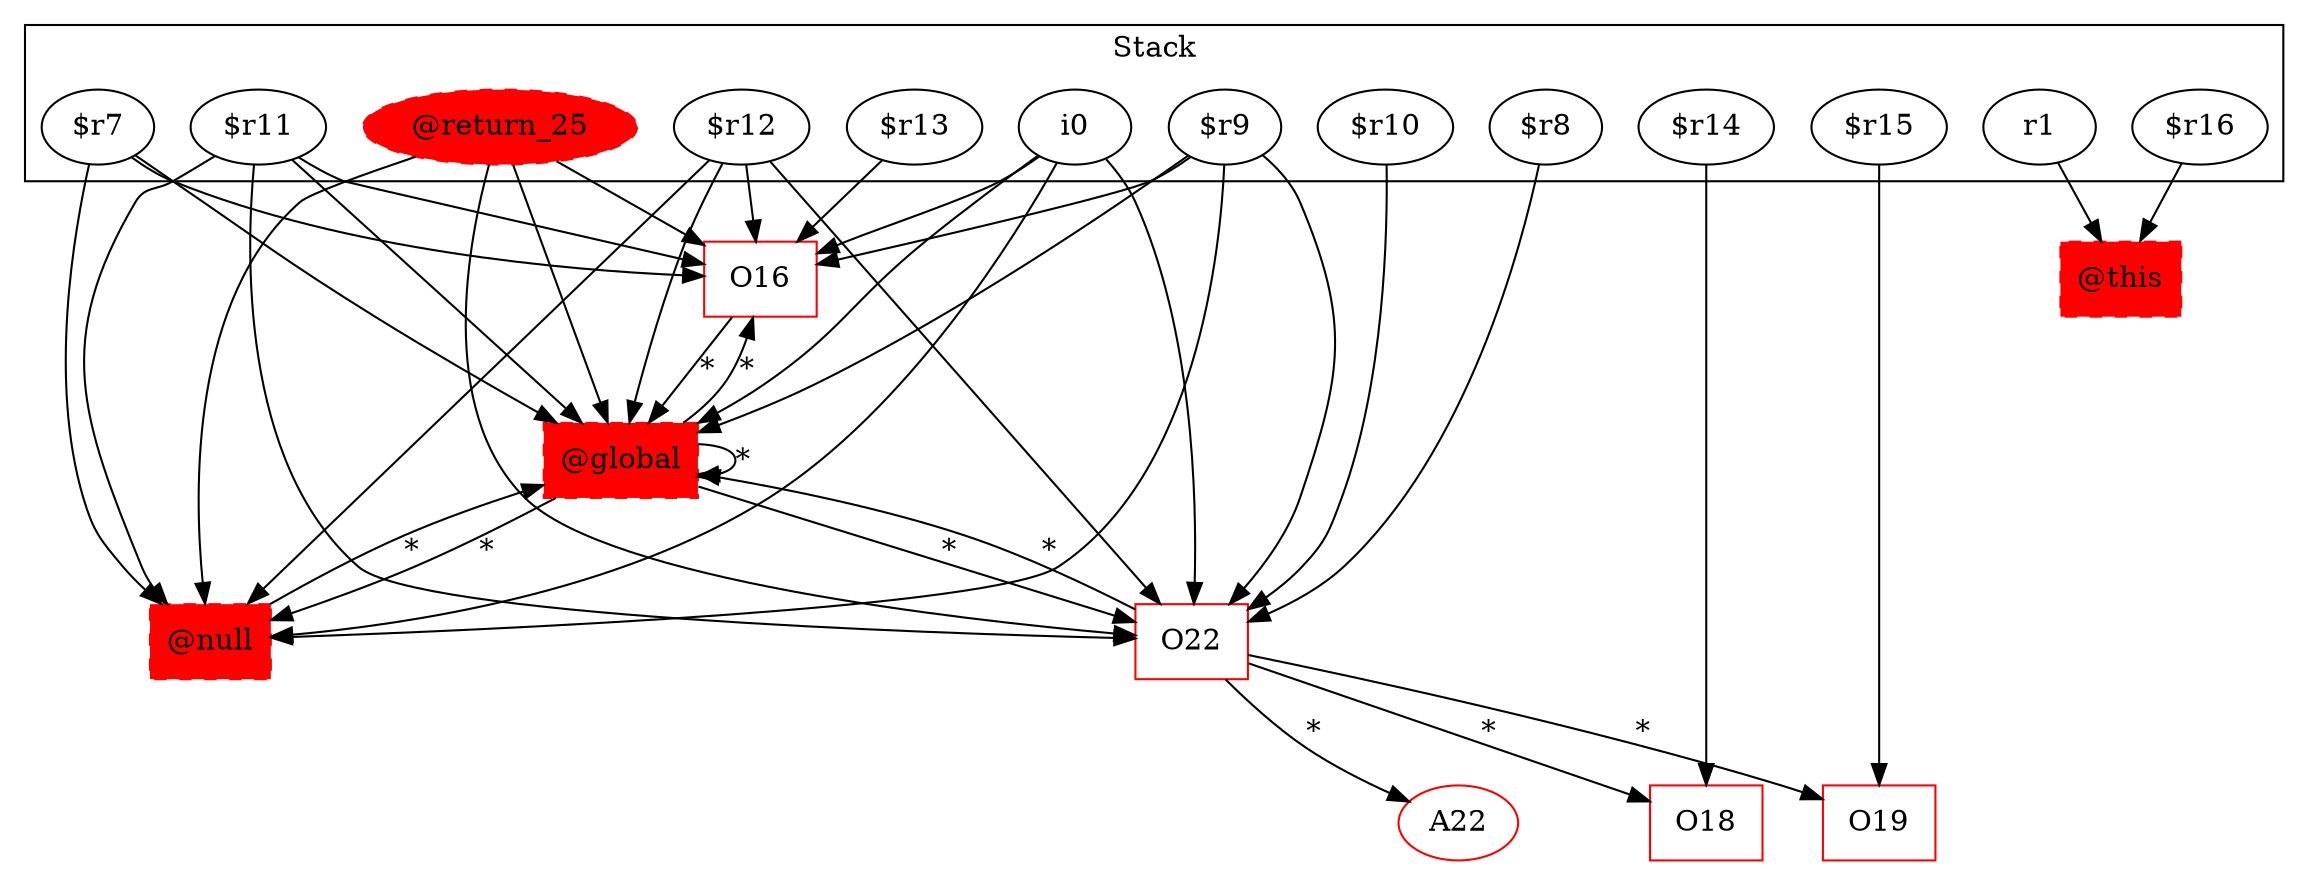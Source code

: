digraph sample {
  rankDir="LR";
  subgraph cluster_0 {
    label="Stack"
    "$r13"; "$r12"; "$r11"; "$r10"; "$r9"; "i0"; "$r7"; "$r8"; "r1"; "@return_25"; "$r16"; "$r15"; "$r14"; 
  }
  "$r13" -> { O16[shape=box]};
  "$r12" -> { "@null"[shape=box]O16[shape=box]"@global"[shape=box]O22[shape=box]};
  "$r11" -> { "@null"[shape=box]O16[shape=box]"@global"[shape=box]O22[shape=box]};
  "$r10" -> { O22[shape=box]};
  "$r9" -> { "@null"[shape=box]O16[shape=box]"@global"[shape=box]O22[shape=box]};
  "i0" -> { "@null"[shape=box]O16[shape=box]"@global"[shape=box]O22[shape=box]};
  "$r7" -> { "@null"[shape=box]O16[shape=box]"@global"[shape=box]};
  "$r8" -> { O22[shape=box]};
  "r1" -> { "@this"[shape=box]};
  "@return_25" -> { "@null"[shape=box]O16[shape=box]"@global"[shape=box]O22[shape=box]};
  "$r16" -> { "@this"[shape=box]};
  "$r15" -> { O19[shape=box]};
  "$r14" -> { O18[shape=box]};
  "@return_25"[style="filled,dashed"]; 
  "@null" -> "@global"[label="*", weight="0.2"]
  "@null"[shape=box, style="filled,dashed"];
  O16 -> "@global"[label="*", weight="0.2"]
  "@global" -> "@null"[label="*", weight="0.2"]
  "@global" -> O16[label="*", weight="0.2"]
  "@global" -> "@global"[label="*", weight="0.2"]
  "@global" -> O22[label="*", weight="0.2"]
  "@global"[shape=box, style="filled,dashed"];
  "@this"[shape=box, style="filled,dashed"];
  O22 -> A22[label="*", weight="0.2"]
  O22 -> O19[label="*", weight="0.2"]
  O22 -> O18[label="*", weight="0.2"]
  O22 -> "@global"[label="*", weight="0.2"]
  A22[color="red"];
  "@return_25"[color="red"];
  "@null"[color="red"];
  O16[color="red"];
  O19[color="red"];
  O18[color="red"];
  "@global"[color="red"];
  "@this"[color="red"];
  O22[color="red"];
}

